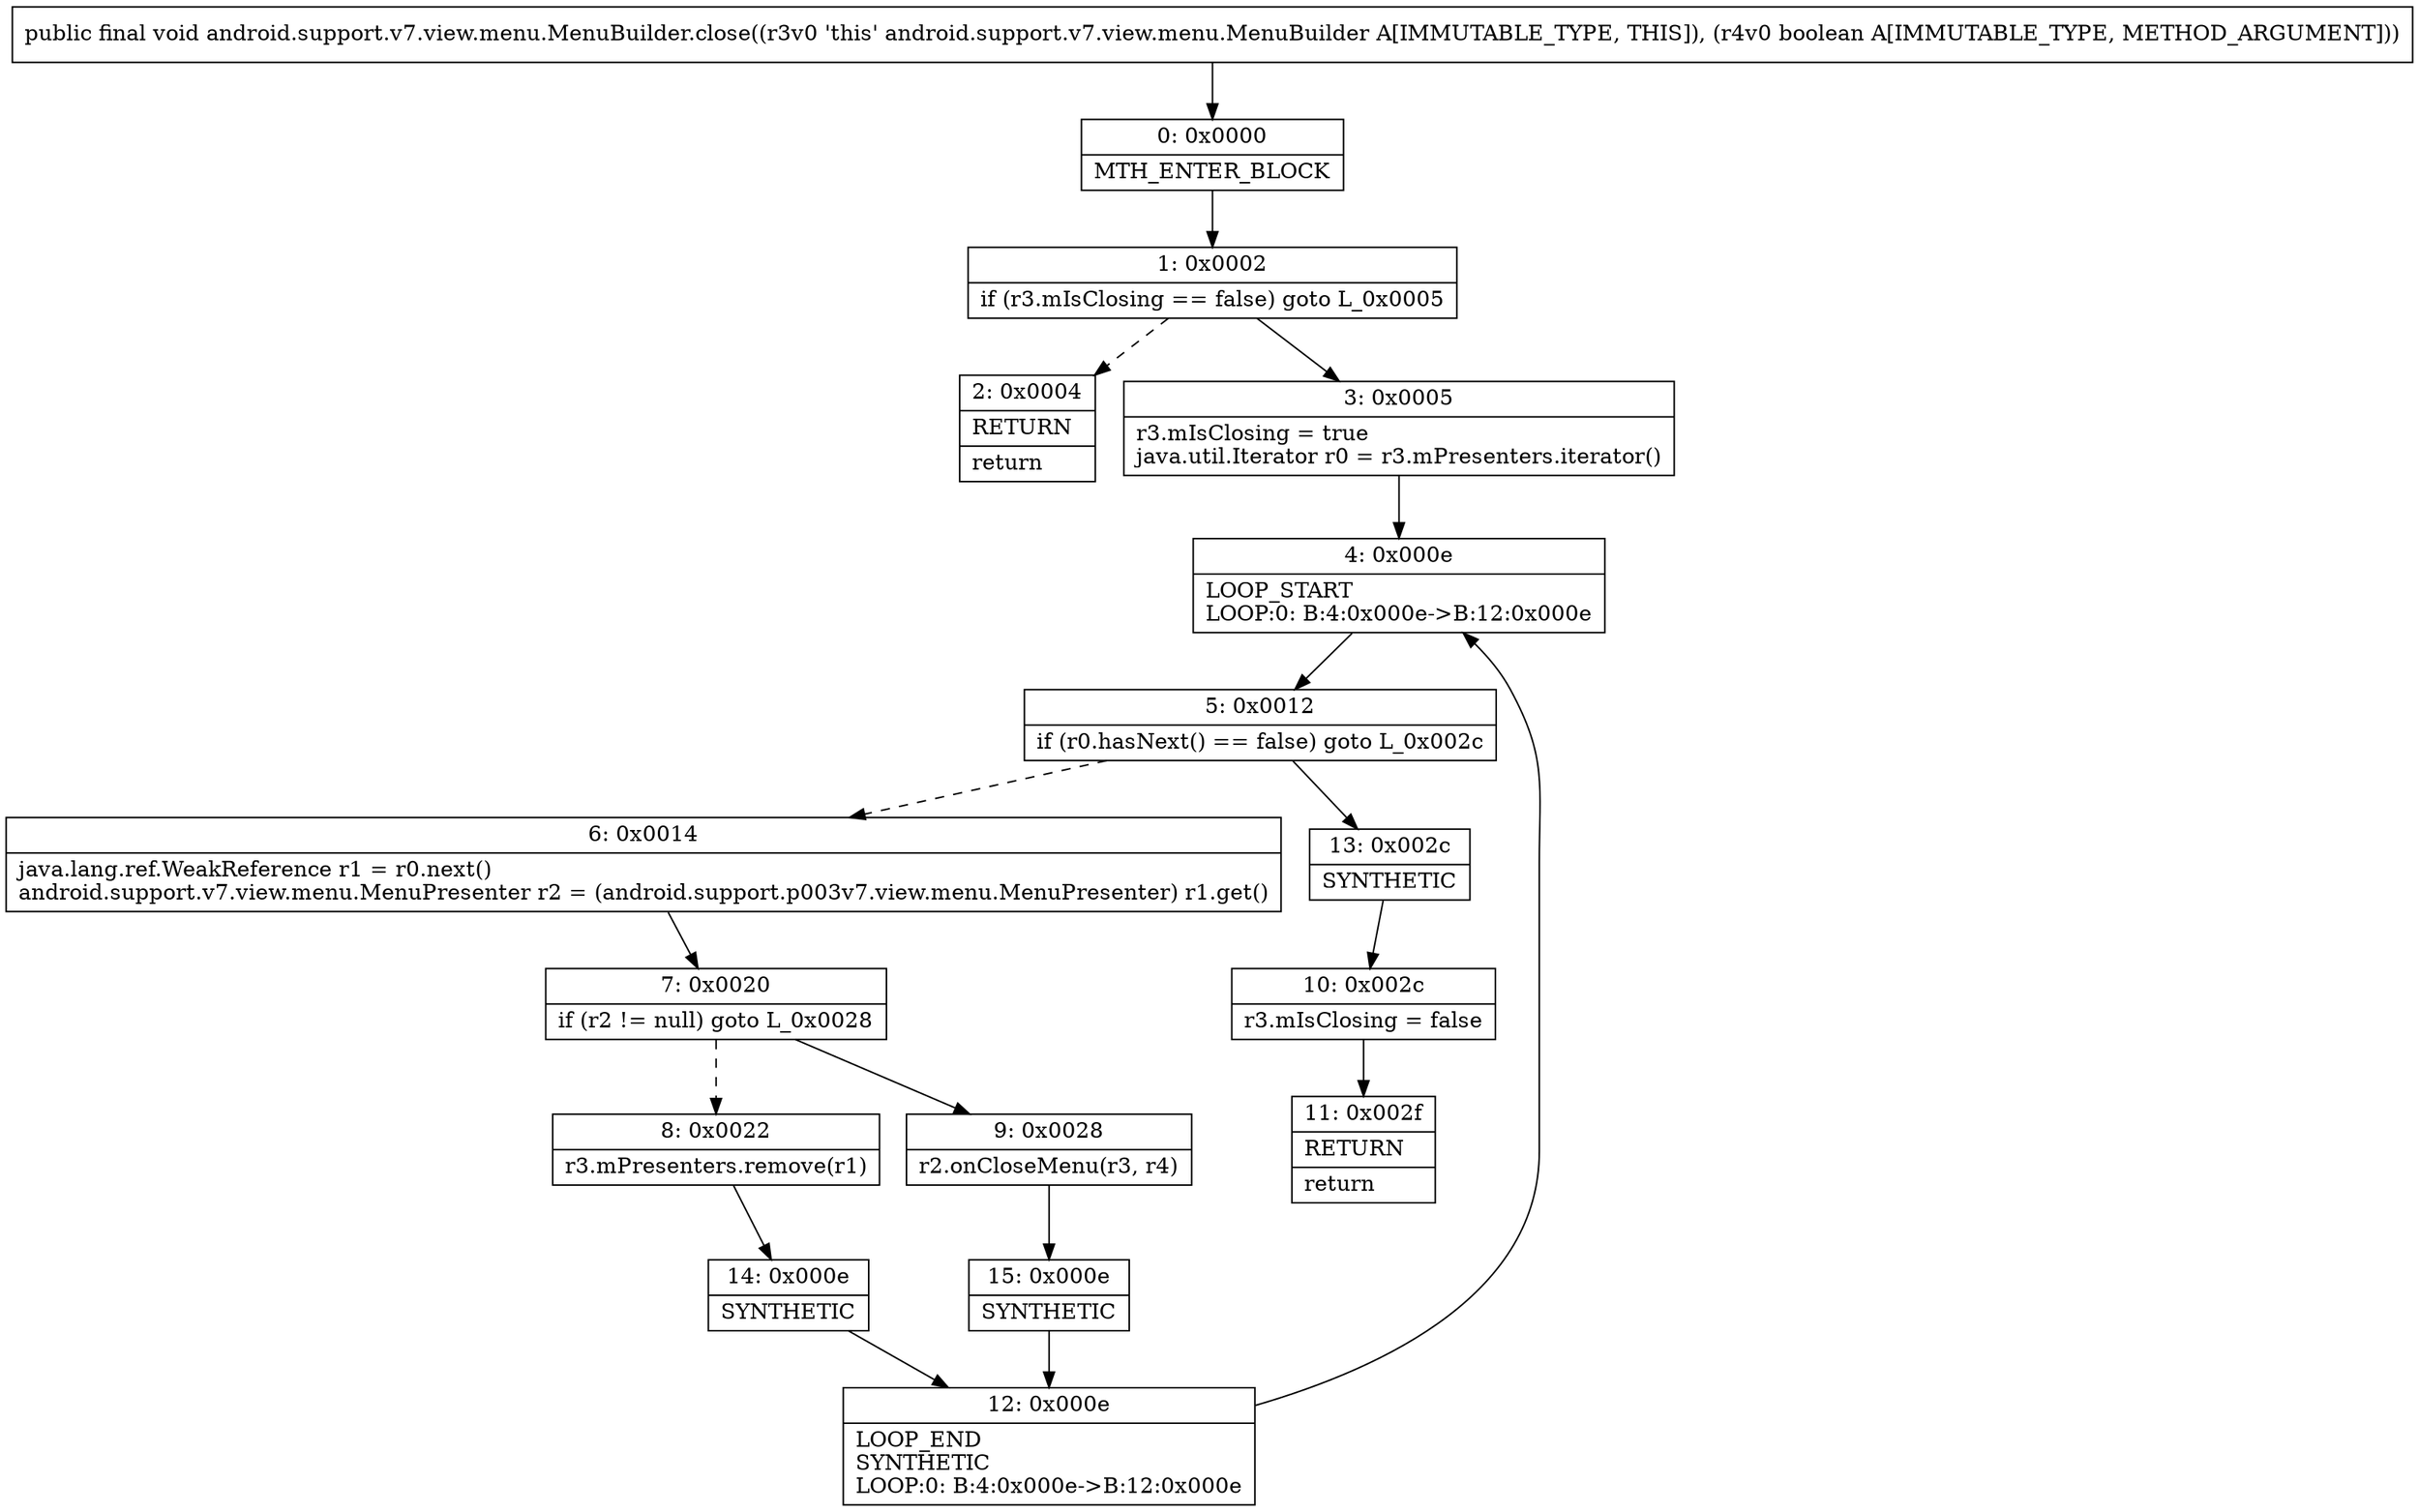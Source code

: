 digraph "CFG forandroid.support.v7.view.menu.MenuBuilder.close(Z)V" {
Node_0 [shape=record,label="{0\:\ 0x0000|MTH_ENTER_BLOCK\l}"];
Node_1 [shape=record,label="{1\:\ 0x0002|if (r3.mIsClosing == false) goto L_0x0005\l}"];
Node_2 [shape=record,label="{2\:\ 0x0004|RETURN\l|return\l}"];
Node_3 [shape=record,label="{3\:\ 0x0005|r3.mIsClosing = true\ljava.util.Iterator r0 = r3.mPresenters.iterator()\l}"];
Node_4 [shape=record,label="{4\:\ 0x000e|LOOP_START\lLOOP:0: B:4:0x000e\-\>B:12:0x000e\l}"];
Node_5 [shape=record,label="{5\:\ 0x0012|if (r0.hasNext() == false) goto L_0x002c\l}"];
Node_6 [shape=record,label="{6\:\ 0x0014|java.lang.ref.WeakReference r1 = r0.next()\landroid.support.v7.view.menu.MenuPresenter r2 = (android.support.p003v7.view.menu.MenuPresenter) r1.get()\l}"];
Node_7 [shape=record,label="{7\:\ 0x0020|if (r2 != null) goto L_0x0028\l}"];
Node_8 [shape=record,label="{8\:\ 0x0022|r3.mPresenters.remove(r1)\l}"];
Node_9 [shape=record,label="{9\:\ 0x0028|r2.onCloseMenu(r3, r4)\l}"];
Node_10 [shape=record,label="{10\:\ 0x002c|r3.mIsClosing = false\l}"];
Node_11 [shape=record,label="{11\:\ 0x002f|RETURN\l|return\l}"];
Node_12 [shape=record,label="{12\:\ 0x000e|LOOP_END\lSYNTHETIC\lLOOP:0: B:4:0x000e\-\>B:12:0x000e\l}"];
Node_13 [shape=record,label="{13\:\ 0x002c|SYNTHETIC\l}"];
Node_14 [shape=record,label="{14\:\ 0x000e|SYNTHETIC\l}"];
Node_15 [shape=record,label="{15\:\ 0x000e|SYNTHETIC\l}"];
MethodNode[shape=record,label="{public final void android.support.v7.view.menu.MenuBuilder.close((r3v0 'this' android.support.v7.view.menu.MenuBuilder A[IMMUTABLE_TYPE, THIS]), (r4v0 boolean A[IMMUTABLE_TYPE, METHOD_ARGUMENT])) }"];
MethodNode -> Node_0;
Node_0 -> Node_1;
Node_1 -> Node_2[style=dashed];
Node_1 -> Node_3;
Node_3 -> Node_4;
Node_4 -> Node_5;
Node_5 -> Node_6[style=dashed];
Node_5 -> Node_13;
Node_6 -> Node_7;
Node_7 -> Node_8[style=dashed];
Node_7 -> Node_9;
Node_8 -> Node_14;
Node_9 -> Node_15;
Node_10 -> Node_11;
Node_12 -> Node_4;
Node_13 -> Node_10;
Node_14 -> Node_12;
Node_15 -> Node_12;
}

